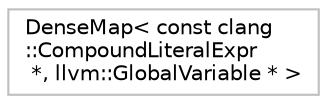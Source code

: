 digraph "Graphical Class Hierarchy"
{
 // LATEX_PDF_SIZE
  bgcolor="transparent";
  edge [fontname="Helvetica",fontsize="10",labelfontname="Helvetica",labelfontsize="10"];
  node [fontname="Helvetica",fontsize="10",shape=record];
  rankdir="LR";
  Node0 [label="DenseMap\< const clang\l::CompoundLiteralExpr\l *, llvm::GlobalVariable * \>",height=0.2,width=0.4,color="grey75",tooltip=" "];
}

